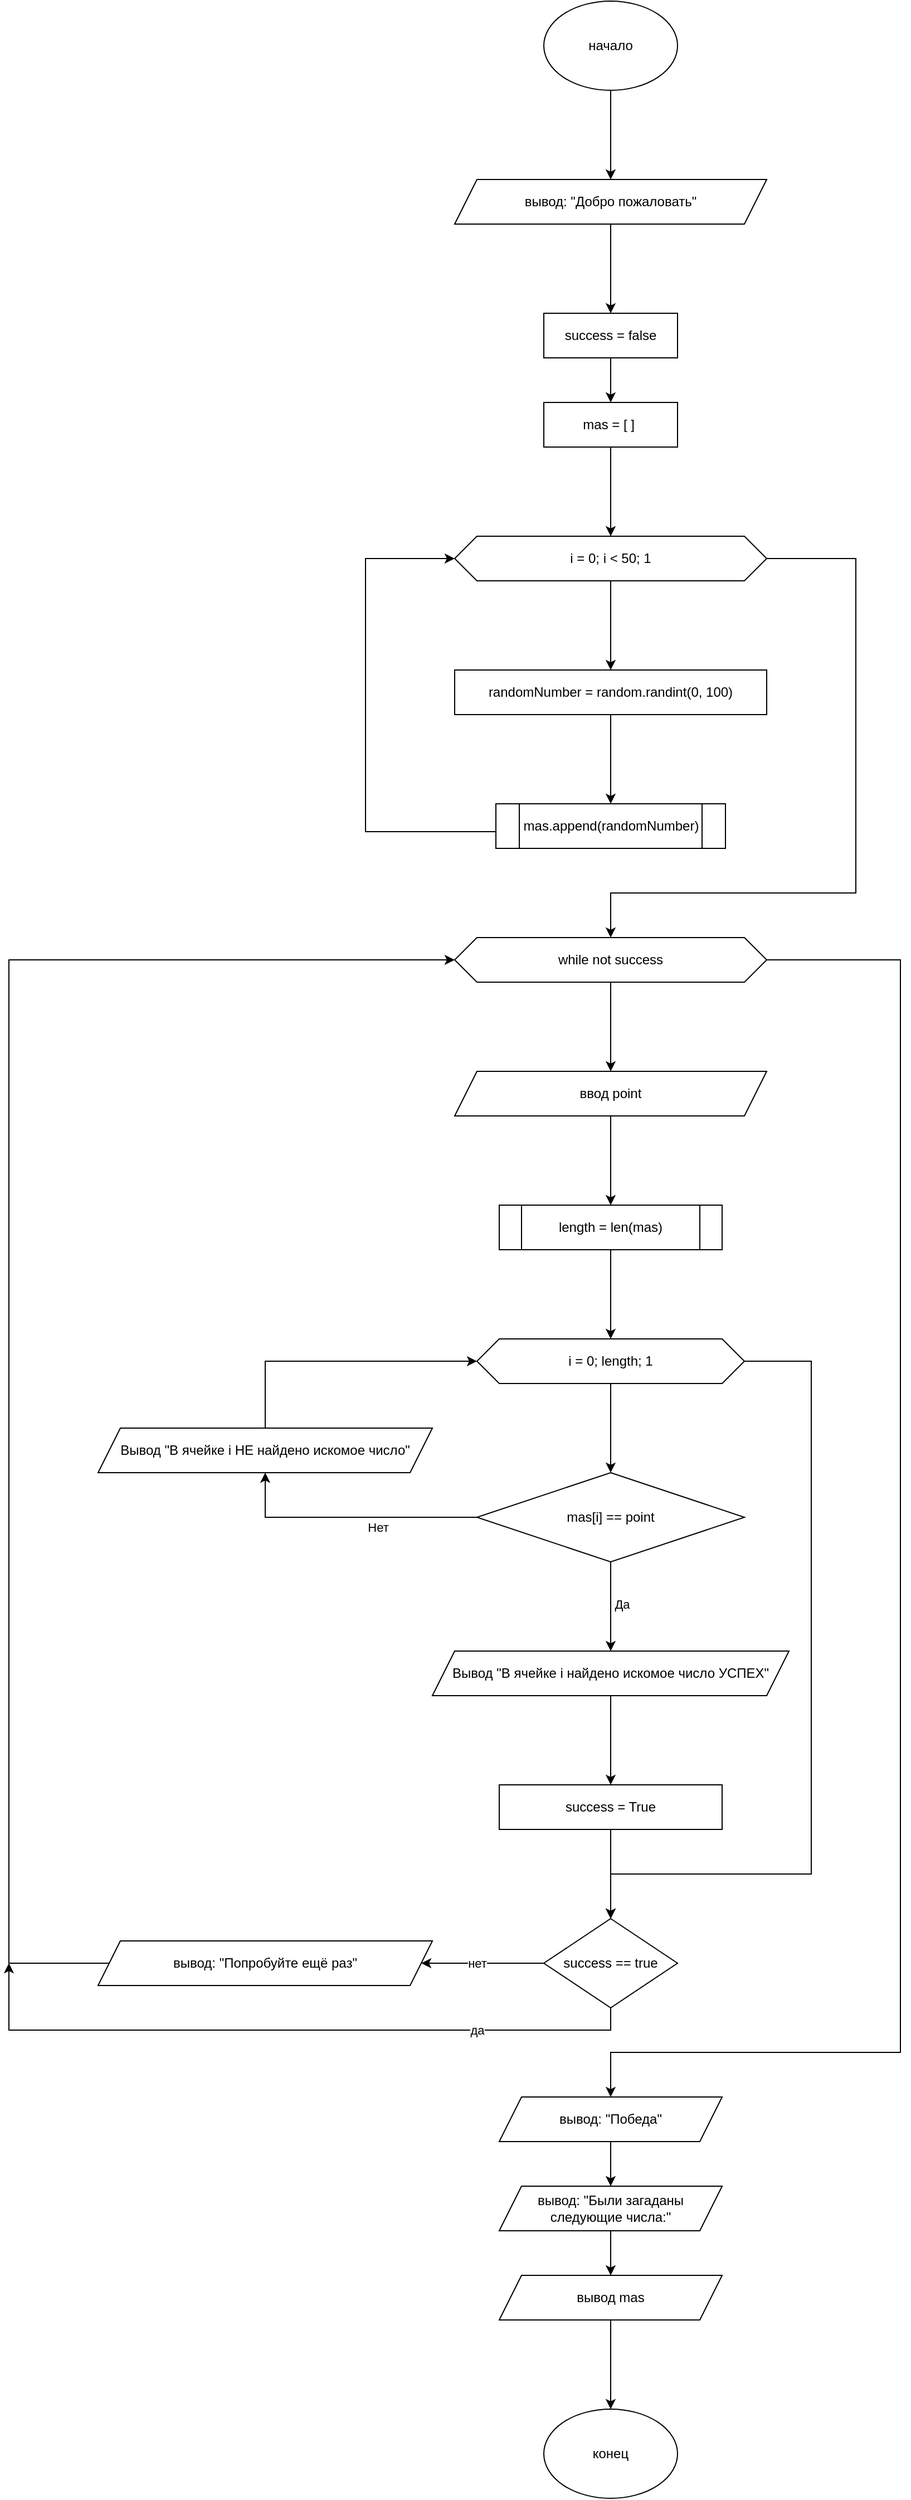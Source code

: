 <mxfile version="13.7.9" type="device"><diagram id="hnU2lAvNIX7oQVhMQLKm" name="Page-1"><mxGraphModel dx="2249" dy="746" grid="1" gridSize="10" guides="1" tooltips="1" connect="1" arrows="1" fold="1" page="1" pageScale="1" pageWidth="827" pageHeight="1169" math="0" shadow="0"><root><mxCell id="0"/><mxCell id="1" parent="0"/><mxCell id="3taJGAbEcG7zkz7C5Lrl-6" value="начало" style="ellipse;whiteSpace=wrap;html=1;" vertex="1" parent="1"><mxGeometry x="360" y="40" width="120" height="80" as="geometry"/></mxCell><mxCell id="3taJGAbEcG7zkz7C5Lrl-15" style="edgeStyle=orthogonalEdgeStyle;rounded=0;orthogonalLoop=1;jettySize=auto;html=1;exitX=0.5;exitY=1;exitDx=0;exitDy=0;entryX=0.5;entryY=0;entryDx=0;entryDy=0;" edge="1" parent="1" source="3taJGAbEcG7zkz7C5Lrl-7" target="3taJGAbEcG7zkz7C5Lrl-13"><mxGeometry relative="1" as="geometry"/></mxCell><mxCell id="3taJGAbEcG7zkz7C5Lrl-7" value="вывод: &quot;Добро пожаловать&quot;" style="shape=parallelogram;perimeter=parallelogramPerimeter;whiteSpace=wrap;html=1;fixedSize=1;" vertex="1" parent="1"><mxGeometry x="280" y="200" width="280" height="40" as="geometry"/></mxCell><mxCell id="3taJGAbEcG7zkz7C5Lrl-11" value="" style="endArrow=classic;html=1;entryX=0.5;entryY=0;entryDx=0;entryDy=0;exitX=0.5;exitY=1;exitDx=0;exitDy=0;" edge="1" parent="1" source="3taJGAbEcG7zkz7C5Lrl-6" target="3taJGAbEcG7zkz7C5Lrl-7"><mxGeometry width="50" height="50" relative="1" as="geometry"><mxPoint x="416" y="150" as="sourcePoint"/><mxPoint x="460" y="120" as="targetPoint"/></mxGeometry></mxCell><mxCell id="3taJGAbEcG7zkz7C5Lrl-16" style="edgeStyle=orthogonalEdgeStyle;rounded=0;orthogonalLoop=1;jettySize=auto;html=1;exitX=0.5;exitY=1;exitDx=0;exitDy=0;entryX=0.5;entryY=0;entryDx=0;entryDy=0;" edge="1" parent="1" source="3taJGAbEcG7zkz7C5Lrl-13" target="3taJGAbEcG7zkz7C5Lrl-14"><mxGeometry relative="1" as="geometry"/></mxCell><mxCell id="3taJGAbEcG7zkz7C5Lrl-13" value="success = false" style="rounded=0;whiteSpace=wrap;html=1;" vertex="1" parent="1"><mxGeometry x="360" y="320" width="120" height="40" as="geometry"/></mxCell><mxCell id="3taJGAbEcG7zkz7C5Lrl-18" style="edgeStyle=orthogonalEdgeStyle;rounded=0;orthogonalLoop=1;jettySize=auto;html=1;exitX=0.5;exitY=1;exitDx=0;exitDy=0;entryX=0.5;entryY=0;entryDx=0;entryDy=0;" edge="1" parent="1" source="3taJGAbEcG7zkz7C5Lrl-14" target="3taJGAbEcG7zkz7C5Lrl-17"><mxGeometry relative="1" as="geometry"/></mxCell><mxCell id="3taJGAbEcG7zkz7C5Lrl-14" value="mas = [ ]&amp;nbsp;" style="rounded=0;whiteSpace=wrap;html=1;" vertex="1" parent="1"><mxGeometry x="360" y="400" width="120" height="40" as="geometry"/></mxCell><mxCell id="3taJGAbEcG7zkz7C5Lrl-21" style="edgeStyle=orthogonalEdgeStyle;rounded=0;orthogonalLoop=1;jettySize=auto;html=1;exitX=0.5;exitY=1;exitDx=0;exitDy=0;entryX=0.5;entryY=0;entryDx=0;entryDy=0;" edge="1" parent="1" source="3taJGAbEcG7zkz7C5Lrl-17" target="3taJGAbEcG7zkz7C5Lrl-20"><mxGeometry relative="1" as="geometry"/></mxCell><mxCell id="3taJGAbEcG7zkz7C5Lrl-40" style="edgeStyle=orthogonalEdgeStyle;rounded=0;orthogonalLoop=1;jettySize=auto;html=1;exitX=1;exitY=0.5;exitDx=0;exitDy=0;entryX=0.5;entryY=0;entryDx=0;entryDy=0;" edge="1" parent="1" source="3taJGAbEcG7zkz7C5Lrl-17" target="3taJGAbEcG7zkz7C5Lrl-35"><mxGeometry relative="1" as="geometry"><Array as="points"><mxPoint x="640" y="540"/><mxPoint x="640" y="840"/><mxPoint x="420" y="840"/></Array></mxGeometry></mxCell><mxCell id="3taJGAbEcG7zkz7C5Lrl-17" value="i = 0; i &amp;lt; 50; 1" style="shape=hexagon;perimeter=hexagonPerimeter2;whiteSpace=wrap;html=1;fixedSize=1;" vertex="1" parent="1"><mxGeometry x="280" y="520" width="280" height="40" as="geometry"/></mxCell><mxCell id="3taJGAbEcG7zkz7C5Lrl-30" style="edgeStyle=orthogonalEdgeStyle;rounded=0;orthogonalLoop=1;jettySize=auto;html=1;exitX=0.5;exitY=1;exitDx=0;exitDy=0;" edge="1" parent="1" source="3taJGAbEcG7zkz7C5Lrl-20" target="3taJGAbEcG7zkz7C5Lrl-24"><mxGeometry relative="1" as="geometry"/></mxCell><mxCell id="3taJGAbEcG7zkz7C5Lrl-20" value="randomNumber = random.randint(0, 100)" style="rounded=0;whiteSpace=wrap;html=1;" vertex="1" parent="1"><mxGeometry x="280" y="640" width="280" height="40" as="geometry"/></mxCell><mxCell id="3taJGAbEcG7zkz7C5Lrl-34" style="edgeStyle=orthogonalEdgeStyle;rounded=0;orthogonalLoop=1;jettySize=auto;html=1;exitX=0;exitY=0.5;exitDx=0;exitDy=0;entryX=0;entryY=0.5;entryDx=0;entryDy=0;" edge="1" parent="1" source="3taJGAbEcG7zkz7C5Lrl-24" target="3taJGAbEcG7zkz7C5Lrl-17"><mxGeometry relative="1" as="geometry"><Array as="points"><mxPoint x="200" y="785"/><mxPoint x="200" y="540"/></Array></mxGeometry></mxCell><mxCell id="3taJGAbEcG7zkz7C5Lrl-24" value="mas.append(randomNumber)" style="shape=process;whiteSpace=wrap;html=1;backgroundOutline=1;" vertex="1" parent="1"><mxGeometry x="317" y="760" width="206" height="40" as="geometry"/></mxCell><mxCell id="3taJGAbEcG7zkz7C5Lrl-43" style="edgeStyle=orthogonalEdgeStyle;rounded=0;orthogonalLoop=1;jettySize=auto;html=1;exitX=0.5;exitY=1;exitDx=0;exitDy=0;entryX=0.5;entryY=0;entryDx=0;entryDy=0;" edge="1" parent="1" source="3taJGAbEcG7zkz7C5Lrl-35" target="3taJGAbEcG7zkz7C5Lrl-42"><mxGeometry relative="1" as="geometry"/></mxCell><mxCell id="3taJGAbEcG7zkz7C5Lrl-111" style="edgeStyle=orthogonalEdgeStyle;rounded=0;orthogonalLoop=1;jettySize=auto;html=1;exitX=0;exitY=0.5;exitDx=0;exitDy=0;entryX=0;entryY=0.5;entryDx=0;entryDy=0;" edge="1" parent="1" source="3taJGAbEcG7zkz7C5Lrl-110" target="3taJGAbEcG7zkz7C5Lrl-35"><mxGeometry relative="1" as="geometry"><Array as="points"><mxPoint x="-120" y="1800"/><mxPoint x="-120" y="900"/></Array></mxGeometry></mxCell><mxCell id="3taJGAbEcG7zkz7C5Lrl-122" style="edgeStyle=orthogonalEdgeStyle;rounded=0;orthogonalLoop=1;jettySize=auto;html=1;exitX=1;exitY=0.5;exitDx=0;exitDy=0;entryX=0.5;entryY=0;entryDx=0;entryDy=0;" edge="1" parent="1" source="3taJGAbEcG7zkz7C5Lrl-35" target="3taJGAbEcG7zkz7C5Lrl-112"><mxGeometry relative="1" as="geometry"><Array as="points"><mxPoint x="680" y="900"/><mxPoint x="680" y="1880"/><mxPoint x="420" y="1880"/></Array></mxGeometry></mxCell><mxCell id="3taJGAbEcG7zkz7C5Lrl-35" value="while not success" style="shape=hexagon;perimeter=hexagonPerimeter2;whiteSpace=wrap;html=1;fixedSize=1;" vertex="1" parent="1"><mxGeometry x="280" y="880" width="280" height="40" as="geometry"/></mxCell><mxCell id="3taJGAbEcG7zkz7C5Lrl-36" style="edgeStyle=orthogonalEdgeStyle;rounded=0;orthogonalLoop=1;jettySize=auto;html=1;exitX=0.5;exitY=1;exitDx=0;exitDy=0;" edge="1" parent="1" source="3taJGAbEcG7zkz7C5Lrl-24" target="3taJGAbEcG7zkz7C5Lrl-24"><mxGeometry relative="1" as="geometry"/></mxCell><mxCell id="3taJGAbEcG7zkz7C5Lrl-46" style="edgeStyle=orthogonalEdgeStyle;rounded=0;orthogonalLoop=1;jettySize=auto;html=1;exitX=0.5;exitY=1;exitDx=0;exitDy=0;entryX=0.5;entryY=0;entryDx=0;entryDy=0;" edge="1" parent="1" source="3taJGAbEcG7zkz7C5Lrl-42" target="3taJGAbEcG7zkz7C5Lrl-45"><mxGeometry relative="1" as="geometry"/></mxCell><mxCell id="3taJGAbEcG7zkz7C5Lrl-42" value="ввод point" style="shape=parallelogram;perimeter=parallelogramPerimeter;whiteSpace=wrap;html=1;fixedSize=1;" vertex="1" parent="1"><mxGeometry x="280" y="1000" width="280" height="40" as="geometry"/></mxCell><mxCell id="3taJGAbEcG7zkz7C5Lrl-102" style="edgeStyle=orthogonalEdgeStyle;rounded=0;orthogonalLoop=1;jettySize=auto;html=1;exitX=0.5;exitY=1;exitDx=0;exitDy=0;entryX=0.5;entryY=0;entryDx=0;entryDy=0;" edge="1" parent="1" source="3taJGAbEcG7zkz7C5Lrl-45" target="3taJGAbEcG7zkz7C5Lrl-91"><mxGeometry relative="1" as="geometry"/></mxCell><mxCell id="3taJGAbEcG7zkz7C5Lrl-45" value="length = len(mas)" style="shape=process;whiteSpace=wrap;html=1;backgroundOutline=1;" vertex="1" parent="1"><mxGeometry x="320" y="1120" width="200" height="40" as="geometry"/></mxCell><mxCell id="3taJGAbEcG7zkz7C5Lrl-89" style="edgeStyle=orthogonalEdgeStyle;rounded=0;orthogonalLoop=1;jettySize=auto;html=1;exitX=0.5;exitY=1;exitDx=0;exitDy=0;entryX=0.5;entryY=0;entryDx=0;entryDy=0;" edge="1" parent="1" source="3taJGAbEcG7zkz7C5Lrl-91" target="3taJGAbEcG7zkz7C5Lrl-96"><mxGeometry relative="1" as="geometry"/></mxCell><mxCell id="3taJGAbEcG7zkz7C5Lrl-108" style="edgeStyle=orthogonalEdgeStyle;rounded=0;orthogonalLoop=1;jettySize=auto;html=1;exitX=1;exitY=0.5;exitDx=0;exitDy=0;entryX=0.5;entryY=0;entryDx=0;entryDy=0;" edge="1" parent="1" source="3taJGAbEcG7zkz7C5Lrl-91" target="3taJGAbEcG7zkz7C5Lrl-105"><mxGeometry relative="1" as="geometry"><mxPoint x="600" y="1760" as="targetPoint"/><Array as="points"><mxPoint x="600" y="1260"/><mxPoint x="600" y="1720"/><mxPoint x="420" y="1720"/></Array></mxGeometry></mxCell><mxCell id="3taJGAbEcG7zkz7C5Lrl-91" value="i = 0; length; 1" style="shape=hexagon;perimeter=hexagonPerimeter2;whiteSpace=wrap;html=1;fixedSize=1;" vertex="1" parent="1"><mxGeometry x="300" y="1240" width="240" height="40" as="geometry"/></mxCell><mxCell id="3taJGAbEcG7zkz7C5Lrl-92" style="edgeStyle=orthogonalEdgeStyle;rounded=0;orthogonalLoop=1;jettySize=auto;html=1;exitX=0.5;exitY=1;exitDx=0;exitDy=0;" edge="1" parent="1" source="3taJGAbEcG7zkz7C5Lrl-96" target="3taJGAbEcG7zkz7C5Lrl-98"><mxGeometry relative="1" as="geometry"/></mxCell><mxCell id="3taJGAbEcG7zkz7C5Lrl-93" value="Да" style="edgeLabel;html=1;align=center;verticalAlign=middle;resizable=0;points=[];" vertex="1" connectable="0" parent="3taJGAbEcG7zkz7C5Lrl-92"><mxGeometry x="-0.05" relative="1" as="geometry"><mxPoint x="10" as="offset"/></mxGeometry></mxCell><mxCell id="3taJGAbEcG7zkz7C5Lrl-94" style="edgeStyle=orthogonalEdgeStyle;rounded=0;orthogonalLoop=1;jettySize=auto;html=1;exitX=0;exitY=0.5;exitDx=0;exitDy=0;entryX=0.5;entryY=1;entryDx=0;entryDy=0;" edge="1" parent="1" source="3taJGAbEcG7zkz7C5Lrl-96" target="3taJGAbEcG7zkz7C5Lrl-101"><mxGeometry relative="1" as="geometry"/></mxCell><mxCell id="3taJGAbEcG7zkz7C5Lrl-95" value="Нет" style="edgeLabel;html=1;align=center;verticalAlign=middle;resizable=0;points=[];" vertex="1" connectable="0" parent="3taJGAbEcG7zkz7C5Lrl-94"><mxGeometry x="-0.227" y="1" relative="1" as="geometry"><mxPoint y="7.97" as="offset"/></mxGeometry></mxCell><mxCell id="3taJGAbEcG7zkz7C5Lrl-96" value="mas[i] == point" style="rhombus;whiteSpace=wrap;html=1;" vertex="1" parent="1"><mxGeometry x="300" y="1360" width="240" height="80" as="geometry"/></mxCell><mxCell id="3taJGAbEcG7zkz7C5Lrl-104" style="edgeStyle=orthogonalEdgeStyle;rounded=0;orthogonalLoop=1;jettySize=auto;html=1;exitX=0.5;exitY=1;exitDx=0;exitDy=0;entryX=0.5;entryY=0;entryDx=0;entryDy=0;" edge="1" parent="1" source="3taJGAbEcG7zkz7C5Lrl-98" target="3taJGAbEcG7zkz7C5Lrl-103"><mxGeometry relative="1" as="geometry"/></mxCell><mxCell id="3taJGAbEcG7zkz7C5Lrl-98" value="Вывод &quot;В ячейке i найдено искомое число УСПЕХ&quot;" style="shape=parallelogram;perimeter=parallelogramPerimeter;whiteSpace=wrap;html=1;fixedSize=1;" vertex="1" parent="1"><mxGeometry x="260" y="1520" width="320" height="40" as="geometry"/></mxCell><mxCell id="3taJGAbEcG7zkz7C5Lrl-100" style="edgeStyle=orthogonalEdgeStyle;rounded=0;orthogonalLoop=1;jettySize=auto;html=1;exitX=0.5;exitY=0;exitDx=0;exitDy=0;entryX=0;entryY=0.5;entryDx=0;entryDy=0;" edge="1" parent="1" source="3taJGAbEcG7zkz7C5Lrl-101" target="3taJGAbEcG7zkz7C5Lrl-91"><mxGeometry relative="1" as="geometry"/></mxCell><mxCell id="3taJGAbEcG7zkz7C5Lrl-101" value="Вывод &quot;В ячейке i НЕ найдено искомое число&quot;" style="shape=parallelogram;perimeter=parallelogramPerimeter;whiteSpace=wrap;html=1;fixedSize=1;" vertex="1" parent="1"><mxGeometry x="-40" y="1320" width="300" height="40" as="geometry"/></mxCell><mxCell id="3taJGAbEcG7zkz7C5Lrl-106" style="edgeStyle=orthogonalEdgeStyle;rounded=0;orthogonalLoop=1;jettySize=auto;html=1;exitX=0.5;exitY=1;exitDx=0;exitDy=0;entryX=0.5;entryY=0;entryDx=0;entryDy=0;" edge="1" parent="1" source="3taJGAbEcG7zkz7C5Lrl-103" target="3taJGAbEcG7zkz7C5Lrl-105"><mxGeometry relative="1" as="geometry"/></mxCell><mxCell id="3taJGAbEcG7zkz7C5Lrl-103" value="success = True" style="rounded=0;whiteSpace=wrap;html=1;" vertex="1" parent="1"><mxGeometry x="320" y="1640" width="200" height="40" as="geometry"/></mxCell><mxCell id="3taJGAbEcG7zkz7C5Lrl-109" style="edgeStyle=orthogonalEdgeStyle;rounded=0;orthogonalLoop=1;jettySize=auto;html=1;exitX=0;exitY=0.5;exitDx=0;exitDy=0;" edge="1" parent="1" source="3taJGAbEcG7zkz7C5Lrl-105" target="3taJGAbEcG7zkz7C5Lrl-110"><mxGeometry relative="1" as="geometry"><mxPoint x="280" y="1800" as="targetPoint"/></mxGeometry></mxCell><mxCell id="3taJGAbEcG7zkz7C5Lrl-120" value="нет" style="edgeLabel;html=1;align=center;verticalAlign=middle;resizable=0;points=[];" vertex="1" connectable="0" parent="3taJGAbEcG7zkz7C5Lrl-109"><mxGeometry x="-0.273" y="-1" relative="1" as="geometry"><mxPoint x="-20" y="1" as="offset"/></mxGeometry></mxCell><mxCell id="3taJGAbEcG7zkz7C5Lrl-121" value="да" style="edgeStyle=orthogonalEdgeStyle;rounded=0;orthogonalLoop=1;jettySize=auto;html=1;exitX=0.5;exitY=1;exitDx=0;exitDy=0;" edge="1" parent="1" source="3taJGAbEcG7zkz7C5Lrl-105"><mxGeometry x="-0.548" relative="1" as="geometry"><mxPoint x="-120" y="1800" as="targetPoint"/><Array as="points"><mxPoint x="420" y="1860"/><mxPoint x="-120" y="1860"/></Array><mxPoint as="offset"/></mxGeometry></mxCell><mxCell id="3taJGAbEcG7zkz7C5Lrl-105" value="success == true" style="rhombus;whiteSpace=wrap;html=1;" vertex="1" parent="1"><mxGeometry x="360" y="1760" width="120" height="80" as="geometry"/></mxCell><mxCell id="3taJGAbEcG7zkz7C5Lrl-110" value="вывод: &quot;Попробуйте ещё раз&quot;" style="shape=parallelogram;perimeter=parallelogramPerimeter;whiteSpace=wrap;html=1;fixedSize=1;" vertex="1" parent="1"><mxGeometry x="-40" y="1780" width="300" height="40" as="geometry"/></mxCell><mxCell id="3taJGAbEcG7zkz7C5Lrl-115" style="edgeStyle=orthogonalEdgeStyle;rounded=0;orthogonalLoop=1;jettySize=auto;html=1;exitX=0.5;exitY=1;exitDx=0;exitDy=0;" edge="1" parent="1" source="3taJGAbEcG7zkz7C5Lrl-112" target="3taJGAbEcG7zkz7C5Lrl-114"><mxGeometry relative="1" as="geometry"/></mxCell><mxCell id="3taJGAbEcG7zkz7C5Lrl-112" value="вывод: &quot;Победа&quot;" style="shape=parallelogram;perimeter=parallelogramPerimeter;whiteSpace=wrap;html=1;fixedSize=1;" vertex="1" parent="1"><mxGeometry x="320" y="1920" width="200" height="40" as="geometry"/></mxCell><mxCell id="3taJGAbEcG7zkz7C5Lrl-117" style="edgeStyle=orthogonalEdgeStyle;rounded=0;orthogonalLoop=1;jettySize=auto;html=1;exitX=0.5;exitY=1;exitDx=0;exitDy=0;entryX=0.5;entryY=0;entryDx=0;entryDy=0;" edge="1" parent="1" source="3taJGAbEcG7zkz7C5Lrl-114" target="3taJGAbEcG7zkz7C5Lrl-116"><mxGeometry relative="1" as="geometry"/></mxCell><mxCell id="3taJGAbEcG7zkz7C5Lrl-114" value="вывод: &quot;Были загаданы следующие числа:&quot;" style="shape=parallelogram;perimeter=parallelogramPerimeter;whiteSpace=wrap;html=1;fixedSize=1;" vertex="1" parent="1"><mxGeometry x="320" y="2000" width="200" height="40" as="geometry"/></mxCell><mxCell id="3taJGAbEcG7zkz7C5Lrl-119" style="edgeStyle=orthogonalEdgeStyle;rounded=0;orthogonalLoop=1;jettySize=auto;html=1;exitX=0.5;exitY=1;exitDx=0;exitDy=0;" edge="1" parent="1" source="3taJGAbEcG7zkz7C5Lrl-116" target="3taJGAbEcG7zkz7C5Lrl-118"><mxGeometry relative="1" as="geometry"/></mxCell><mxCell id="3taJGAbEcG7zkz7C5Lrl-116" value="вывод mas" style="shape=parallelogram;perimeter=parallelogramPerimeter;whiteSpace=wrap;html=1;fixedSize=1;" vertex="1" parent="1"><mxGeometry x="320" y="2080" width="200" height="40" as="geometry"/></mxCell><mxCell id="3taJGAbEcG7zkz7C5Lrl-118" value="конец" style="ellipse;whiteSpace=wrap;html=1;" vertex="1" parent="1"><mxGeometry x="360" y="2200" width="120" height="80" as="geometry"/></mxCell></root></mxGraphModel></diagram></mxfile>